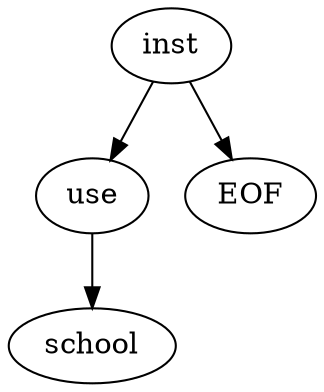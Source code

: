 digraph AST{
node0 [label="inst" shape="oval", color="black"];
node1 [label="use" shape="oval", color="black"];
node2 [label="school" shape="oval", color="black"];
node3 [label="EOF" shape="oval", color="black"];
node0 -> node1;
node1 -> node2;
node0 -> node3;
}